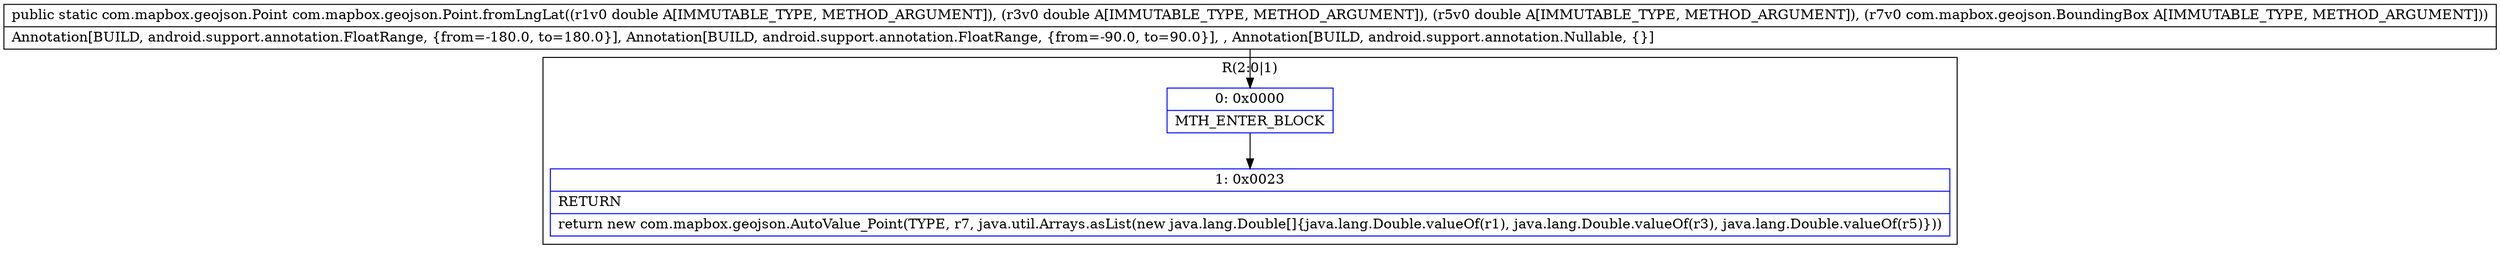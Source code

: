 digraph "CFG forcom.mapbox.geojson.Point.fromLngLat(DDDLcom\/mapbox\/geojson\/BoundingBox;)Lcom\/mapbox\/geojson\/Point;" {
subgraph cluster_Region_1016053085 {
label = "R(2:0|1)";
node [shape=record,color=blue];
Node_0 [shape=record,label="{0\:\ 0x0000|MTH_ENTER_BLOCK\l}"];
Node_1 [shape=record,label="{1\:\ 0x0023|RETURN\l|return new com.mapbox.geojson.AutoValue_Point(TYPE, r7, java.util.Arrays.asList(new java.lang.Double[]\{java.lang.Double.valueOf(r1), java.lang.Double.valueOf(r3), java.lang.Double.valueOf(r5)\}))\l}"];
}
MethodNode[shape=record,label="{public static com.mapbox.geojson.Point com.mapbox.geojson.Point.fromLngLat((r1v0 double A[IMMUTABLE_TYPE, METHOD_ARGUMENT]), (r3v0 double A[IMMUTABLE_TYPE, METHOD_ARGUMENT]), (r5v0 double A[IMMUTABLE_TYPE, METHOD_ARGUMENT]), (r7v0 com.mapbox.geojson.BoundingBox A[IMMUTABLE_TYPE, METHOD_ARGUMENT]))  | Annotation[BUILD, android.support.annotation.FloatRange, \{from=\-180.0, to=180.0\}], Annotation[BUILD, android.support.annotation.FloatRange, \{from=\-90.0, to=90.0\}], , Annotation[BUILD, android.support.annotation.Nullable, \{\}]\l}"];
MethodNode -> Node_0;
Node_0 -> Node_1;
}

